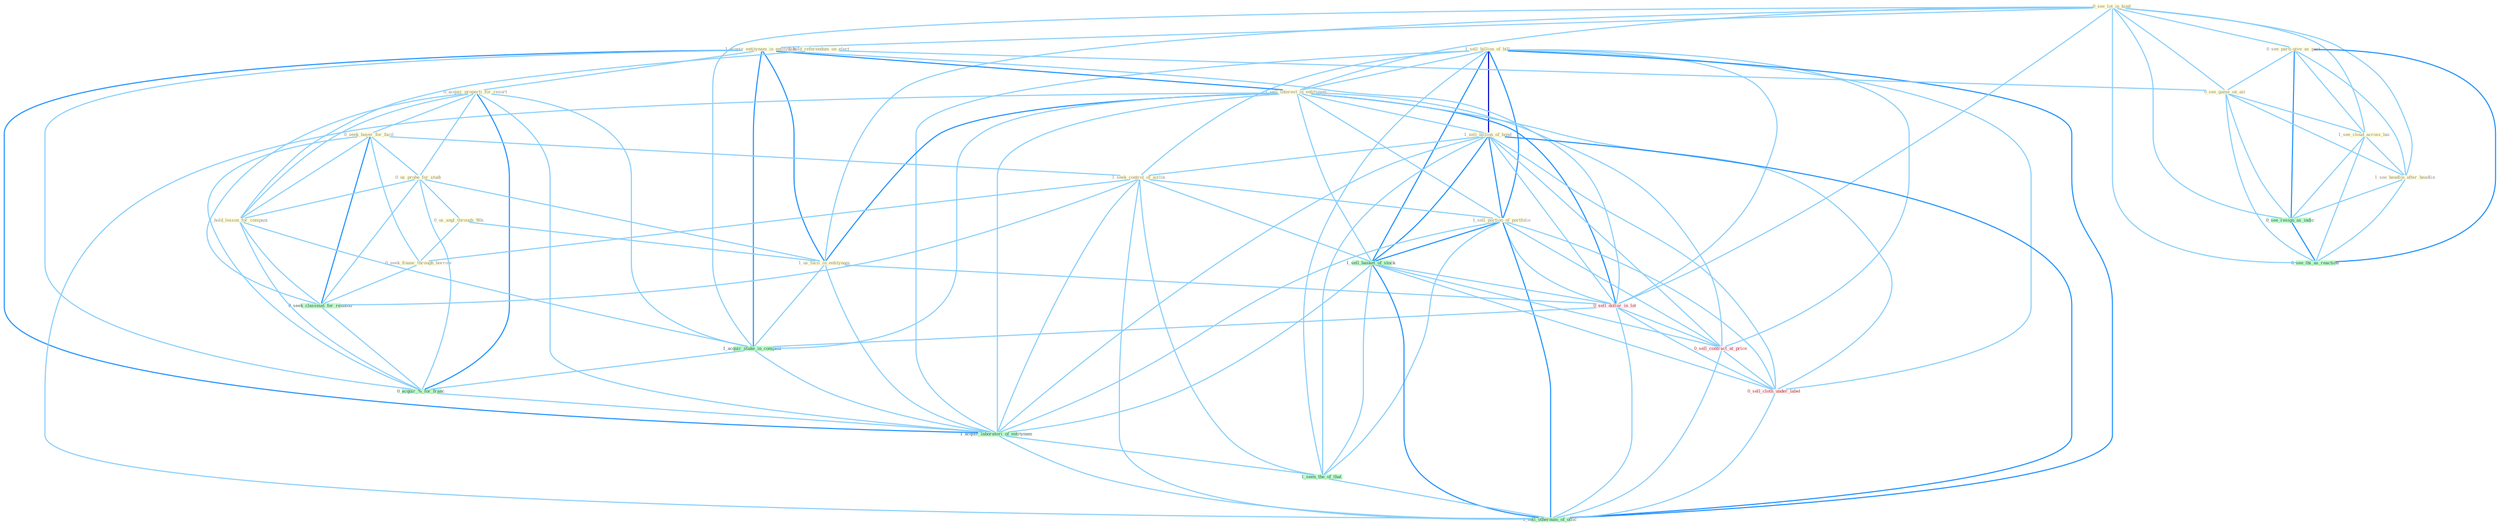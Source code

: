 Graph G{ 
    node
    [shape=polygon,style=filled,width=.5,height=.06,color="#BDFCC9",fixedsize=true,fontsize=4,
    fontcolor="#2f4f4f"];
    {node
    [color="#ffffe0", fontcolor="#8b7d6b"] "1_sell_billion_of_bill " "0_see_lot_in_kind " "1_acquir_entitynam_in_entitynam " "1_sell_interest_in_entitynam " "0_see_parti-give_as_part " "0_acquir_properti_for_resort " "1_sell_billion_of_bond " "1_hold_referendum_on_elect " "0_seek_buyer_for_facil " "0_see_game_on_air " "1_see_cloud_across_bai " "1_seek_control_of_airlin " "0_us_probe_for_studi " "1_sell_portion_of_portfolio " "0_us_angl_through_'80s " "1_see_headlin_after_headlin " "1_us_facil_in_entitynam " "0_seek_financ_through_borrow " "1_hold_lesson_for_compani "}
{node [color="#fff0f5", fontcolor="#b22222"] "0_sell_dollar_in_lot " "0_sell_contract_at_price " "0_sell_cloth_under_label "}
edge [color="#B0E2FF"];

	"1_sell_billion_of_bill " -- "1_sell_interest_in_entitynam " [w="1", color="#87cefa" ];
	"1_sell_billion_of_bill " -- "1_sell_billion_of_bond " [w="3", color="#0000cd" , len=0.6];
	"1_sell_billion_of_bill " -- "1_seek_control_of_airlin " [w="1", color="#87cefa" ];
	"1_sell_billion_of_bill " -- "1_sell_portion_of_portfolio " [w="2", color="#1e90ff" , len=0.8];
	"1_sell_billion_of_bill " -- "1_sell_basket_of_stock " [w="2", color="#1e90ff" , len=0.8];
	"1_sell_billion_of_bill " -- "0_sell_dollar_in_lot " [w="1", color="#87cefa" ];
	"1_sell_billion_of_bill " -- "0_sell_contract_at_price " [w="1", color="#87cefa" ];
	"1_sell_billion_of_bill " -- "1_acquir_laboratori_of_entitynam " [w="1", color="#87cefa" ];
	"1_sell_billion_of_bill " -- "0_sell_cloth_under_label " [w="1", color="#87cefa" ];
	"1_sell_billion_of_bill " -- "1_seen_the_of_that " [w="1", color="#87cefa" ];
	"1_sell_billion_of_bill " -- "1_sell_othernum_of_offic " [w="2", color="#1e90ff" , len=0.8];
	"0_see_lot_in_kind " -- "1_acquir_entitynam_in_entitynam " [w="1", color="#87cefa" ];
	"0_see_lot_in_kind " -- "1_sell_interest_in_entitynam " [w="1", color="#87cefa" ];
	"0_see_lot_in_kind " -- "0_see_parti-give_as_part " [w="1", color="#87cefa" ];
	"0_see_lot_in_kind " -- "0_see_game_on_air " [w="1", color="#87cefa" ];
	"0_see_lot_in_kind " -- "1_see_cloud_across_bai " [w="1", color="#87cefa" ];
	"0_see_lot_in_kind " -- "1_see_headlin_after_headlin " [w="1", color="#87cefa" ];
	"0_see_lot_in_kind " -- "1_us_facil_in_entitynam " [w="1", color="#87cefa" ];
	"0_see_lot_in_kind " -- "0_sell_dollar_in_lot " [w="1", color="#87cefa" ];
	"0_see_lot_in_kind " -- "0_see_resign_as_indic " [w="1", color="#87cefa" ];
	"0_see_lot_in_kind " -- "1_acquir_stake_in_compani " [w="1", color="#87cefa" ];
	"0_see_lot_in_kind " -- "0_see_thi_as_reaction " [w="1", color="#87cefa" ];
	"1_acquir_entitynam_in_entitynam " -- "1_sell_interest_in_entitynam " [w="2", color="#1e90ff" , len=0.8];
	"1_acquir_entitynam_in_entitynam " -- "0_acquir_properti_for_resort " [w="1", color="#87cefa" ];
	"1_acquir_entitynam_in_entitynam " -- "1_us_facil_in_entitynam " [w="2", color="#1e90ff" , len=0.8];
	"1_acquir_entitynam_in_entitynam " -- "0_sell_dollar_in_lot " [w="1", color="#87cefa" ];
	"1_acquir_entitynam_in_entitynam " -- "1_acquir_stake_in_compani " [w="2", color="#1e90ff" , len=0.8];
	"1_acquir_entitynam_in_entitynam " -- "0_acquir_%_for_franc " [w="1", color="#87cefa" ];
	"1_acquir_entitynam_in_entitynam " -- "1_acquir_laboratori_of_entitynam " [w="2", color="#1e90ff" , len=0.8];
	"1_sell_interest_in_entitynam " -- "1_sell_billion_of_bond " [w="1", color="#87cefa" ];
	"1_sell_interest_in_entitynam " -- "1_sell_portion_of_portfolio " [w="1", color="#87cefa" ];
	"1_sell_interest_in_entitynam " -- "1_us_facil_in_entitynam " [w="2", color="#1e90ff" , len=0.8];
	"1_sell_interest_in_entitynam " -- "1_sell_basket_of_stock " [w="1", color="#87cefa" ];
	"1_sell_interest_in_entitynam " -- "0_sell_dollar_in_lot " [w="2", color="#1e90ff" , len=0.8];
	"1_sell_interest_in_entitynam " -- "1_acquir_stake_in_compani " [w="1", color="#87cefa" ];
	"1_sell_interest_in_entitynam " -- "0_sell_contract_at_price " [w="1", color="#87cefa" ];
	"1_sell_interest_in_entitynam " -- "1_acquir_laboratori_of_entitynam " [w="1", color="#87cefa" ];
	"1_sell_interest_in_entitynam " -- "0_sell_cloth_under_label " [w="1", color="#87cefa" ];
	"1_sell_interest_in_entitynam " -- "1_sell_othernum_of_offic " [w="1", color="#87cefa" ];
	"0_see_parti-give_as_part " -- "0_see_game_on_air " [w="1", color="#87cefa" ];
	"0_see_parti-give_as_part " -- "1_see_cloud_across_bai " [w="1", color="#87cefa" ];
	"0_see_parti-give_as_part " -- "1_see_headlin_after_headlin " [w="1", color="#87cefa" ];
	"0_see_parti-give_as_part " -- "0_see_resign_as_indic " [w="2", color="#1e90ff" , len=0.8];
	"0_see_parti-give_as_part " -- "0_see_thi_as_reaction " [w="2", color="#1e90ff" , len=0.8];
	"0_acquir_properti_for_resort " -- "0_seek_buyer_for_facil " [w="1", color="#87cefa" ];
	"0_acquir_properti_for_resort " -- "0_us_probe_for_studi " [w="1", color="#87cefa" ];
	"0_acquir_properti_for_resort " -- "1_hold_lesson_for_compani " [w="1", color="#87cefa" ];
	"0_acquir_properti_for_resort " -- "0_seek_classmat_for_reunion " [w="1", color="#87cefa" ];
	"0_acquir_properti_for_resort " -- "1_acquir_stake_in_compani " [w="1", color="#87cefa" ];
	"0_acquir_properti_for_resort " -- "0_acquir_%_for_franc " [w="2", color="#1e90ff" , len=0.8];
	"0_acquir_properti_for_resort " -- "1_acquir_laboratori_of_entitynam " [w="1", color="#87cefa" ];
	"1_sell_billion_of_bond " -- "1_seek_control_of_airlin " [w="1", color="#87cefa" ];
	"1_sell_billion_of_bond " -- "1_sell_portion_of_portfolio " [w="2", color="#1e90ff" , len=0.8];
	"1_sell_billion_of_bond " -- "1_sell_basket_of_stock " [w="2", color="#1e90ff" , len=0.8];
	"1_sell_billion_of_bond " -- "0_sell_dollar_in_lot " [w="1", color="#87cefa" ];
	"1_sell_billion_of_bond " -- "0_sell_contract_at_price " [w="1", color="#87cefa" ];
	"1_sell_billion_of_bond " -- "1_acquir_laboratori_of_entitynam " [w="1", color="#87cefa" ];
	"1_sell_billion_of_bond " -- "0_sell_cloth_under_label " [w="1", color="#87cefa" ];
	"1_sell_billion_of_bond " -- "1_seen_the_of_that " [w="1", color="#87cefa" ];
	"1_sell_billion_of_bond " -- "1_sell_othernum_of_offic " [w="2", color="#1e90ff" , len=0.8];
	"1_hold_referendum_on_elect " -- "0_see_game_on_air " [w="1", color="#87cefa" ];
	"1_hold_referendum_on_elect " -- "1_hold_lesson_for_compani " [w="1", color="#87cefa" ];
	"0_seek_buyer_for_facil " -- "1_seek_control_of_airlin " [w="1", color="#87cefa" ];
	"0_seek_buyer_for_facil " -- "0_us_probe_for_studi " [w="1", color="#87cefa" ];
	"0_seek_buyer_for_facil " -- "0_seek_financ_through_borrow " [w="1", color="#87cefa" ];
	"0_seek_buyer_for_facil " -- "1_hold_lesson_for_compani " [w="1", color="#87cefa" ];
	"0_seek_buyer_for_facil " -- "0_seek_classmat_for_reunion " [w="2", color="#1e90ff" , len=0.8];
	"0_seek_buyer_for_facil " -- "0_acquir_%_for_franc " [w="1", color="#87cefa" ];
	"0_see_game_on_air " -- "1_see_cloud_across_bai " [w="1", color="#87cefa" ];
	"0_see_game_on_air " -- "1_see_headlin_after_headlin " [w="1", color="#87cefa" ];
	"0_see_game_on_air " -- "0_see_resign_as_indic " [w="1", color="#87cefa" ];
	"0_see_game_on_air " -- "0_see_thi_as_reaction " [w="1", color="#87cefa" ];
	"1_see_cloud_across_bai " -- "1_see_headlin_after_headlin " [w="1", color="#87cefa" ];
	"1_see_cloud_across_bai " -- "0_see_resign_as_indic " [w="1", color="#87cefa" ];
	"1_see_cloud_across_bai " -- "0_see_thi_as_reaction " [w="1", color="#87cefa" ];
	"1_seek_control_of_airlin " -- "1_sell_portion_of_portfolio " [w="1", color="#87cefa" ];
	"1_seek_control_of_airlin " -- "0_seek_financ_through_borrow " [w="1", color="#87cefa" ];
	"1_seek_control_of_airlin " -- "0_seek_classmat_for_reunion " [w="1", color="#87cefa" ];
	"1_seek_control_of_airlin " -- "1_sell_basket_of_stock " [w="1", color="#87cefa" ];
	"1_seek_control_of_airlin " -- "1_acquir_laboratori_of_entitynam " [w="1", color="#87cefa" ];
	"1_seek_control_of_airlin " -- "1_seen_the_of_that " [w="1", color="#87cefa" ];
	"1_seek_control_of_airlin " -- "1_sell_othernum_of_offic " [w="1", color="#87cefa" ];
	"0_us_probe_for_studi " -- "0_us_angl_through_'80s " [w="1", color="#87cefa" ];
	"0_us_probe_for_studi " -- "1_us_facil_in_entitynam " [w="1", color="#87cefa" ];
	"0_us_probe_for_studi " -- "1_hold_lesson_for_compani " [w="1", color="#87cefa" ];
	"0_us_probe_for_studi " -- "0_seek_classmat_for_reunion " [w="1", color="#87cefa" ];
	"0_us_probe_for_studi " -- "0_acquir_%_for_franc " [w="1", color="#87cefa" ];
	"1_sell_portion_of_portfolio " -- "1_sell_basket_of_stock " [w="2", color="#1e90ff" , len=0.8];
	"1_sell_portion_of_portfolio " -- "0_sell_dollar_in_lot " [w="1", color="#87cefa" ];
	"1_sell_portion_of_portfolio " -- "0_sell_contract_at_price " [w="1", color="#87cefa" ];
	"1_sell_portion_of_portfolio " -- "1_acquir_laboratori_of_entitynam " [w="1", color="#87cefa" ];
	"1_sell_portion_of_portfolio " -- "0_sell_cloth_under_label " [w="1", color="#87cefa" ];
	"1_sell_portion_of_portfolio " -- "1_seen_the_of_that " [w="1", color="#87cefa" ];
	"1_sell_portion_of_portfolio " -- "1_sell_othernum_of_offic " [w="2", color="#1e90ff" , len=0.8];
	"0_us_angl_through_'80s " -- "1_us_facil_in_entitynam " [w="1", color="#87cefa" ];
	"0_us_angl_through_'80s " -- "0_seek_financ_through_borrow " [w="1", color="#87cefa" ];
	"1_see_headlin_after_headlin " -- "0_see_resign_as_indic " [w="1", color="#87cefa" ];
	"1_see_headlin_after_headlin " -- "0_see_thi_as_reaction " [w="1", color="#87cefa" ];
	"1_us_facil_in_entitynam " -- "0_sell_dollar_in_lot " [w="1", color="#87cefa" ];
	"1_us_facil_in_entitynam " -- "1_acquir_stake_in_compani " [w="1", color="#87cefa" ];
	"1_us_facil_in_entitynam " -- "1_acquir_laboratori_of_entitynam " [w="1", color="#87cefa" ];
	"0_seek_financ_through_borrow " -- "0_seek_classmat_for_reunion " [w="1", color="#87cefa" ];
	"1_hold_lesson_for_compani " -- "0_seek_classmat_for_reunion " [w="1", color="#87cefa" ];
	"1_hold_lesson_for_compani " -- "1_acquir_stake_in_compani " [w="1", color="#87cefa" ];
	"1_hold_lesson_for_compani " -- "0_acquir_%_for_franc " [w="1", color="#87cefa" ];
	"0_seek_classmat_for_reunion " -- "0_acquir_%_for_franc " [w="1", color="#87cefa" ];
	"1_sell_basket_of_stock " -- "0_sell_dollar_in_lot " [w="1", color="#87cefa" ];
	"1_sell_basket_of_stock " -- "0_sell_contract_at_price " [w="1", color="#87cefa" ];
	"1_sell_basket_of_stock " -- "1_acquir_laboratori_of_entitynam " [w="1", color="#87cefa" ];
	"1_sell_basket_of_stock " -- "0_sell_cloth_under_label " [w="1", color="#87cefa" ];
	"1_sell_basket_of_stock " -- "1_seen_the_of_that " [w="1", color="#87cefa" ];
	"1_sell_basket_of_stock " -- "1_sell_othernum_of_offic " [w="2", color="#1e90ff" , len=0.8];
	"0_sell_dollar_in_lot " -- "1_acquir_stake_in_compani " [w="1", color="#87cefa" ];
	"0_sell_dollar_in_lot " -- "0_sell_contract_at_price " [w="1", color="#87cefa" ];
	"0_sell_dollar_in_lot " -- "0_sell_cloth_under_label " [w="1", color="#87cefa" ];
	"0_sell_dollar_in_lot " -- "1_sell_othernum_of_offic " [w="1", color="#87cefa" ];
	"0_see_resign_as_indic " -- "0_see_thi_as_reaction " [w="2", color="#1e90ff" , len=0.8];
	"1_acquir_stake_in_compani " -- "0_acquir_%_for_franc " [w="1", color="#87cefa" ];
	"1_acquir_stake_in_compani " -- "1_acquir_laboratori_of_entitynam " [w="1", color="#87cefa" ];
	"0_acquir_%_for_franc " -- "1_acquir_laboratori_of_entitynam " [w="1", color="#87cefa" ];
	"0_sell_contract_at_price " -- "0_sell_cloth_under_label " [w="1", color="#87cefa" ];
	"0_sell_contract_at_price " -- "1_sell_othernum_of_offic " [w="1", color="#87cefa" ];
	"1_acquir_laboratori_of_entitynam " -- "1_seen_the_of_that " [w="1", color="#87cefa" ];
	"1_acquir_laboratori_of_entitynam " -- "1_sell_othernum_of_offic " [w="1", color="#87cefa" ];
	"0_sell_cloth_under_label " -- "1_sell_othernum_of_offic " [w="1", color="#87cefa" ];
	"1_seen_the_of_that " -- "1_sell_othernum_of_offic " [w="1", color="#87cefa" ];
}